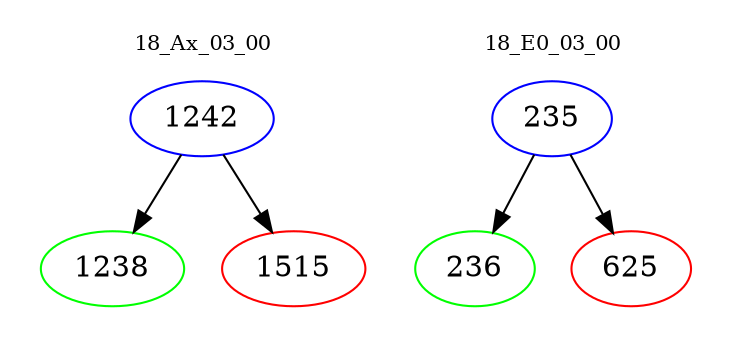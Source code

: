 digraph{
subgraph cluster_0 {
color = white
label = "18_Ax_03_00";
fontsize=10;
T0_1242 [label="1242", color="blue"]
T0_1242 -> T0_1238 [color="black"]
T0_1238 [label="1238", color="green"]
T0_1242 -> T0_1515 [color="black"]
T0_1515 [label="1515", color="red"]
}
subgraph cluster_1 {
color = white
label = "18_E0_03_00";
fontsize=10;
T1_235 [label="235", color="blue"]
T1_235 -> T1_236 [color="black"]
T1_236 [label="236", color="green"]
T1_235 -> T1_625 [color="black"]
T1_625 [label="625", color="red"]
}
}
